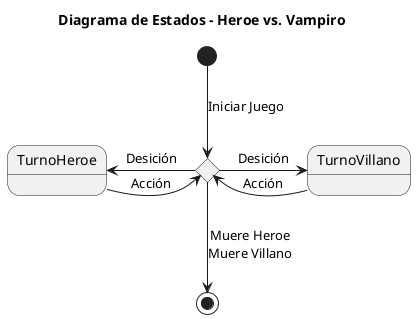 @startuml

title Diagrama de Estados - Heroe vs. Vampiro
state c <<choice>>

[*] -d-> c : Iniciar Juego

TurnoHeroe -r--> c : Acción
TurnoVillano -l--> c : Acción

c -l--> TurnoHeroe : Desición
c -r--> TurnoVillano : Desición
c -d-> [*] : Muere Heroe\nMuere Villano

@enduml